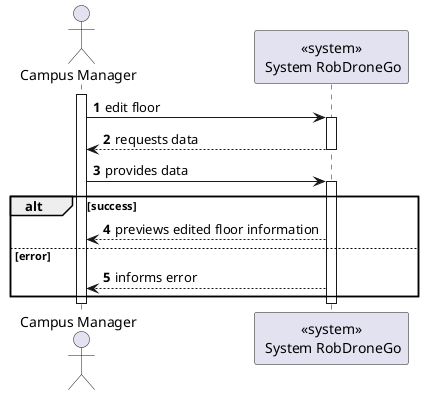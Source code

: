 @startuml
autonumber

actor "Campus Manager" as usr

participant "<<system>>\n System RobDroneGo" as sys

activate usr
    usr -> sys : edit floor
    activate sys
        sys --> usr : requests data
    deactivate sys

    usr -> sys : provides data
    activate sys
        alt success
            sys --> usr : previews edited floor information
        else error
            sys --> usr : informs error
        end
    deactivate sys
deactivate usr

@enduml
